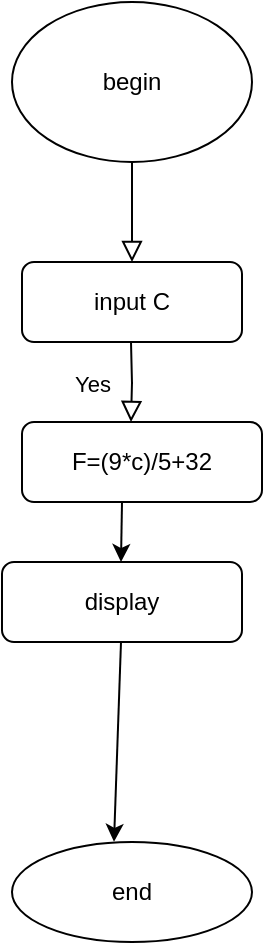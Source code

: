 <mxfile version="16.6.4" type="device"><diagram id="C5RBs43oDa-KdzZeNtuy" name="Page-1"><mxGraphModel dx="1635" dy="866" grid="1" gridSize="10" guides="1" tooltips="1" connect="1" arrows="1" fold="1" page="1" pageScale="1" pageWidth="827" pageHeight="1169" math="0" shadow="0"><root><mxCell id="WIyWlLk6GJQsqaUBKTNV-0"/><mxCell id="WIyWlLk6GJQsqaUBKTNV-1" parent="WIyWlLk6GJQsqaUBKTNV-0"/><mxCell id="WIyWlLk6GJQsqaUBKTNV-2" value="" style="rounded=0;html=1;jettySize=auto;orthogonalLoop=1;fontSize=11;endArrow=block;endFill=0;endSize=8;strokeWidth=1;shadow=0;labelBackgroundColor=none;edgeStyle=orthogonalEdgeStyle;" parent="WIyWlLk6GJQsqaUBKTNV-1" edge="1"><mxGeometry relative="1" as="geometry"><mxPoint x="220" y="120" as="sourcePoint"/><mxPoint x="220" y="170" as="targetPoint"/></mxGeometry></mxCell><mxCell id="WIyWlLk6GJQsqaUBKTNV-4" value="Yes" style="rounded=0;html=1;jettySize=auto;orthogonalLoop=1;fontSize=11;endArrow=block;endFill=0;endSize=8;strokeWidth=1;shadow=0;labelBackgroundColor=none;edgeStyle=orthogonalEdgeStyle;" parent="WIyWlLk6GJQsqaUBKTNV-1" edge="1"><mxGeometry y="20" relative="1" as="geometry"><mxPoint as="offset"/><mxPoint x="219.5" y="210" as="sourcePoint"/><mxPoint x="219.5" y="250" as="targetPoint"/></mxGeometry></mxCell><mxCell id="WIyWlLk6GJQsqaUBKTNV-7" value="input C&lt;br&gt;" style="rounded=1;whiteSpace=wrap;html=1;fontSize=12;glass=0;strokeWidth=1;shadow=0;" parent="WIyWlLk6GJQsqaUBKTNV-1" vertex="1"><mxGeometry x="165" y="170" width="110" height="40" as="geometry"/></mxCell><mxCell id="WIyWlLk6GJQsqaUBKTNV-12" value="F=(9*c)/5+32" style="rounded=1;whiteSpace=wrap;html=1;fontSize=12;glass=0;strokeWidth=1;shadow=0;" parent="WIyWlLk6GJQsqaUBKTNV-1" vertex="1"><mxGeometry x="165" y="250" width="120" height="40" as="geometry"/></mxCell><mxCell id="cqMYOd7is2mm1_M9Qotr-1" value="begin&lt;br&gt;" style="ellipse;whiteSpace=wrap;html=1;" vertex="1" parent="WIyWlLk6GJQsqaUBKTNV-1"><mxGeometry x="160" y="40" width="120" height="80" as="geometry"/></mxCell><mxCell id="cqMYOd7is2mm1_M9Qotr-2" value="end&lt;br&gt;" style="ellipse;whiteSpace=wrap;html=1;" vertex="1" parent="WIyWlLk6GJQsqaUBKTNV-1"><mxGeometry x="160" y="460" width="120" height="50" as="geometry"/></mxCell><mxCell id="cqMYOd7is2mm1_M9Qotr-3" value="display" style="rounded=1;whiteSpace=wrap;html=1;" vertex="1" parent="WIyWlLk6GJQsqaUBKTNV-1"><mxGeometry x="155" y="320" width="120" height="40" as="geometry"/></mxCell><mxCell id="cqMYOd7is2mm1_M9Qotr-5" value="" style="endArrow=classic;html=1;rounded=0;entryX=0.425;entryY=-0.002;entryDx=0;entryDy=0;entryPerimeter=0;" edge="1" parent="WIyWlLk6GJQsqaUBKTNV-1" target="cqMYOd7is2mm1_M9Qotr-2"><mxGeometry width="50" height="50" relative="1" as="geometry"><mxPoint x="214.5" y="360" as="sourcePoint"/><mxPoint x="214.5" y="420" as="targetPoint"/></mxGeometry></mxCell><mxCell id="cqMYOd7is2mm1_M9Qotr-8" value="" style="endArrow=classic;html=1;rounded=0;" edge="1" parent="WIyWlLk6GJQsqaUBKTNV-1"><mxGeometry width="50" height="50" relative="1" as="geometry"><mxPoint x="215" y="290" as="sourcePoint"/><mxPoint x="214.5" y="320" as="targetPoint"/></mxGeometry></mxCell></root></mxGraphModel></diagram></mxfile>